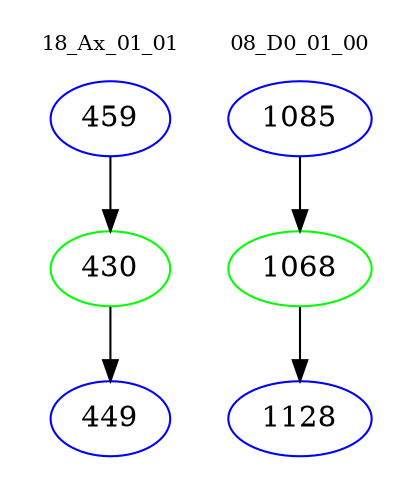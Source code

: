 digraph{
subgraph cluster_0 {
color = white
label = "18_Ax_01_01";
fontsize=10;
T0_459 [label="459", color="blue"]
T0_459 -> T0_430 [color="black"]
T0_430 [label="430", color="green"]
T0_430 -> T0_449 [color="black"]
T0_449 [label="449", color="blue"]
}
subgraph cluster_1 {
color = white
label = "08_D0_01_00";
fontsize=10;
T1_1085 [label="1085", color="blue"]
T1_1085 -> T1_1068 [color="black"]
T1_1068 [label="1068", color="green"]
T1_1068 -> T1_1128 [color="black"]
T1_1128 [label="1128", color="blue"]
}
}
